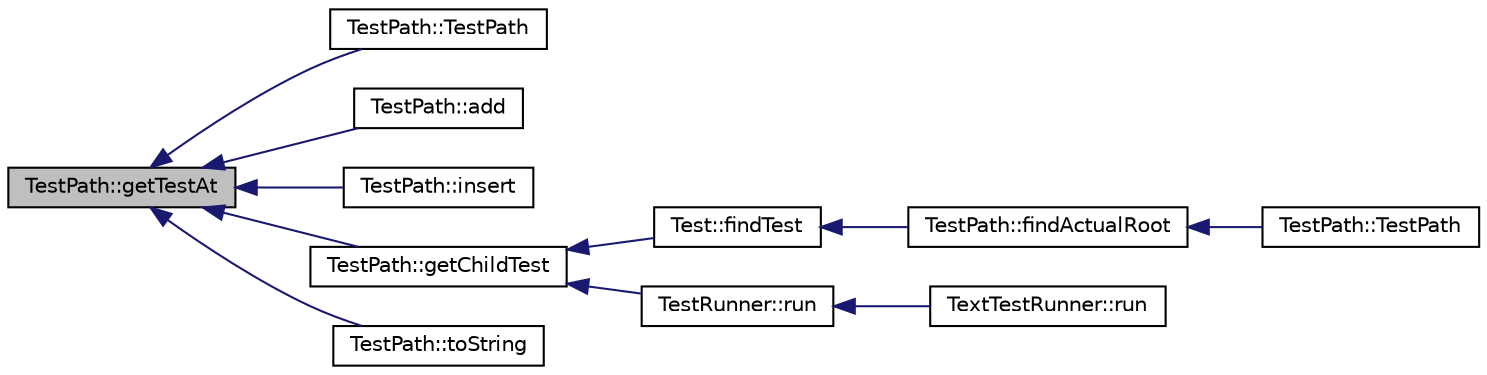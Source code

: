 digraph "TestPath::getTestAt"
{
  edge [fontname="Helvetica",fontsize="10",labelfontname="Helvetica",labelfontsize="10"];
  node [fontname="Helvetica",fontsize="10",shape=record];
  rankdir="LR";
  Node1 [label="TestPath::getTestAt",height=0.2,width=0.4,color="black", fillcolor="grey75", style="filled", fontcolor="black"];
  Node1 -> Node2 [dir="back",color="midnightblue",fontsize="10",style="solid",fontname="Helvetica"];
  Node2 [label="TestPath::TestPath",height=0.2,width=0.4,color="black", fillcolor="white", style="filled",URL="$class_test_path.html#a88605df3449265ce0dd0533399cc2b6d",tooltip="Constructs a path using a slice of another path. "];
  Node1 -> Node3 [dir="back",color="midnightblue",fontsize="10",style="solid",fontname="Helvetica"];
  Node3 [label="TestPath::add",height=0.2,width=0.4,color="black", fillcolor="white", style="filled",URL="$class_test_path.html#a9f9cba406e45b781952be0216b0db06e",tooltip="Adds all the tests of the specified path. "];
  Node1 -> Node4 [dir="back",color="midnightblue",fontsize="10",style="solid",fontname="Helvetica"];
  Node4 [label="TestPath::insert",height=0.2,width=0.4,color="black", fillcolor="white", style="filled",URL="$class_test_path.html#a8debb4ed84303631ed3ff982966408b1",tooltip="Inserts all the tests at the specified path at a given index. "];
  Node1 -> Node5 [dir="back",color="midnightblue",fontsize="10",style="solid",fontname="Helvetica"];
  Node5 [label="TestPath::getChildTest",height=0.2,width=0.4,color="black", fillcolor="white", style="filled",URL="$class_test_path.html#a4f3c6d50ae76ea68dd42a1b59c8beb79",tooltip="Get the last test of the path. "];
  Node5 -> Node6 [dir="back",color="midnightblue",fontsize="10",style="solid",fontname="Helvetica"];
  Node6 [label="Test::findTest",height=0.2,width=0.4,color="black", fillcolor="white", style="filled",URL="$class_test.html#aba7193712668533f2fa048a93e0f4705",tooltip="Finds the test with the specified name in the hierarchy. "];
  Node6 -> Node7 [dir="back",color="midnightblue",fontsize="10",style="solid",fontname="Helvetica"];
  Node7 [label="TestPath::findActualRoot",height=0.2,width=0.4,color="black", fillcolor="white", style="filled",URL="$class_test_path.html#a4229e1e693fbadd725d532e4a92e7d6d",tooltip="Finds the actual root of a path string and get the path string name components. "];
  Node7 -> Node8 [dir="back",color="midnightblue",fontsize="10",style="solid",fontname="Helvetica"];
  Node8 [label="TestPath::TestPath",height=0.2,width=0.4,color="black", fillcolor="white", style="filled",URL="$class_test_path.html#a5855701e39a328a19f9780a130106cb3",tooltip="Resolves a path from a string returned by toString(). "];
  Node5 -> Node9 [dir="back",color="midnightblue",fontsize="10",style="solid",fontname="Helvetica"];
  Node9 [label="TestRunner::run",height=0.2,width=0.4,color="black", fillcolor="white", style="filled",URL="$class_test_runner.html#a8b00872cb370423de5e4a2520ff4f407",tooltip="Runs a test using the specified controller. "];
  Node9 -> Node10 [dir="back",color="midnightblue",fontsize="10",style="solid",fontname="Helvetica"];
  Node10 [label="TextTestRunner::run",height=0.2,width=0.4,color="black", fillcolor="white", style="filled",URL="$class_text_test_runner.html#ad9c38c263202c2bd453b927ba53dcf48"];
  Node1 -> Node11 [dir="back",color="midnightblue",fontsize="10",style="solid",fontname="Helvetica"];
  Node11 [label="TestPath::toString",height=0.2,width=0.4,color="black", fillcolor="white", style="filled",URL="$class_test_path.html#a81fd857b678a51a56db150b5c4d32971",tooltip="Returns the path as a string. "];
}
